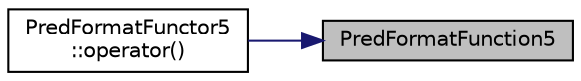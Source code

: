 digraph "PredFormatFunction5"
{
 // INTERACTIVE_SVG=YES
 // LATEX_PDF_SIZE
  bgcolor="transparent";
  edge [fontname="Helvetica",fontsize="10",labelfontname="Helvetica",labelfontsize="10"];
  node [fontname="Helvetica",fontsize="10",shape=record];
  rankdir="RL";
  Node1 [label="PredFormatFunction5",height=0.2,width=0.4,color="black", fillcolor="grey75", style="filled", fontcolor="black",tooltip=" "];
  Node1 -> Node2 [dir="back",color="midnightblue",fontsize="10",style="solid",fontname="Helvetica"];
  Node2 [label="PredFormatFunctor5\l::operator()",height=0.2,width=0.4,color="black",URL="$d6/dcd/struct_pred_format_functor5.html#a32fa5e7eae6462da2d448baf9bd782f2",tooltip=" "];
}
